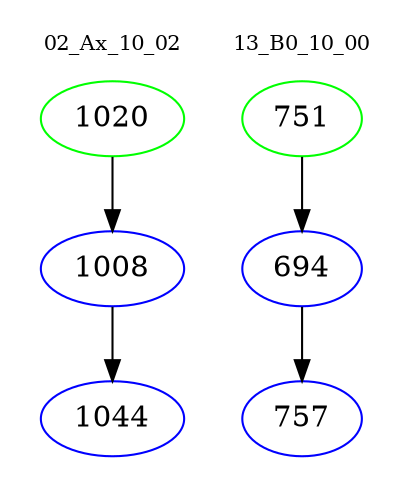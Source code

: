 digraph{
subgraph cluster_0 {
color = white
label = "02_Ax_10_02";
fontsize=10;
T0_1020 [label="1020", color="green"]
T0_1020 -> T0_1008 [color="black"]
T0_1008 [label="1008", color="blue"]
T0_1008 -> T0_1044 [color="black"]
T0_1044 [label="1044", color="blue"]
}
subgraph cluster_1 {
color = white
label = "13_B0_10_00";
fontsize=10;
T1_751 [label="751", color="green"]
T1_751 -> T1_694 [color="black"]
T1_694 [label="694", color="blue"]
T1_694 -> T1_757 [color="black"]
T1_757 [label="757", color="blue"]
}
}
